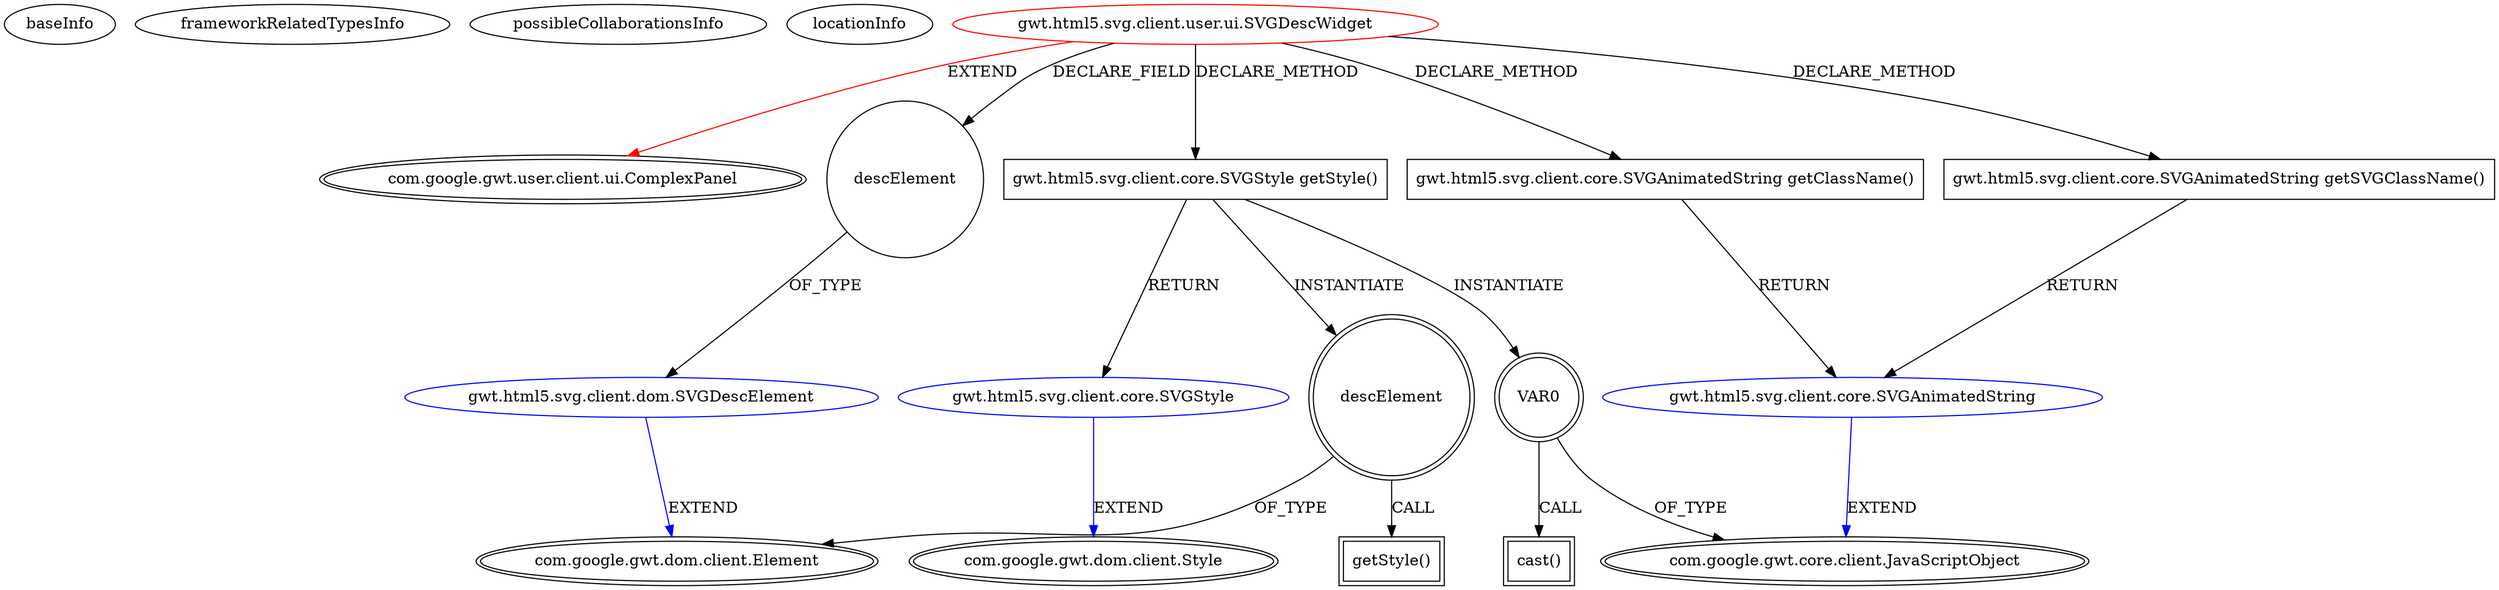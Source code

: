 digraph {
baseInfo[graphId=3999,category="extension_graph",isAnonymous=false,possibleRelation=true]
frameworkRelatedTypesInfo[0="com.google.gwt.user.client.ui.ComplexPanel"]
possibleCollaborationsInfo[0="3999~FIELD_DECLARATION-~com.google.gwt.user.client.ui.ComplexPanel ~com.google.gwt.dom.client.Element ~false~false",1="3999~CLIENT_METHOD_DECLARATION-RETURN_TYPE-~com.google.gwt.user.client.ui.ComplexPanel ~com.google.gwt.dom.client.Style ~false~false",2="3999~CLIENT_METHOD_DECLARATION-RETURN_TYPE-CLIENT_METHOD_DECLARATION-RETURN_TYPE-~com.google.gwt.user.client.ui.ComplexPanel ~com.google.gwt.core.client.JavaScriptObject ~false~false"]
locationInfo[projectName="mguiral-GwtSvgLib",filePath="/mguiral-GwtSvgLib/GwtSvgLib-master/src/gwt/html5/svg/client/user/ui/SVGDescWidget.java",contextSignature="SVGDescWidget",graphId="3999"]
0[label="gwt.html5.svg.client.user.ui.SVGDescWidget",vertexType="ROOT_CLIENT_CLASS_DECLARATION",isFrameworkType=false,color=red]
1[label="com.google.gwt.user.client.ui.ComplexPanel",vertexType="FRAMEWORK_CLASS_TYPE",isFrameworkType=true,peripheries=2]
2[label="descElement",vertexType="FIELD_DECLARATION",isFrameworkType=false,shape=circle]
3[label="gwt.html5.svg.client.dom.SVGDescElement",vertexType="REFERENCE_CLIENT_CLASS_DECLARATION",isFrameworkType=false,color=blue]
4[label="com.google.gwt.dom.client.Element",vertexType="FRAMEWORK_CLASS_TYPE",isFrameworkType=true,peripheries=2]
5[label="gwt.html5.svg.client.core.SVGAnimatedString getClassName()",vertexType="CLIENT_METHOD_DECLARATION",isFrameworkType=false,shape=box]
6[label="gwt.html5.svg.client.core.SVGAnimatedString",vertexType="REFERENCE_CLIENT_CLASS_DECLARATION",isFrameworkType=false,color=blue]
7[label="com.google.gwt.core.client.JavaScriptObject",vertexType="FRAMEWORK_CLASS_TYPE",isFrameworkType=true,peripheries=2]
8[label="gwt.html5.svg.client.core.SVGStyle getStyle()",vertexType="CLIENT_METHOD_DECLARATION",isFrameworkType=false,shape=box]
9[label="gwt.html5.svg.client.core.SVGStyle",vertexType="REFERENCE_CLIENT_CLASS_DECLARATION",isFrameworkType=false,color=blue]
10[label="com.google.gwt.dom.client.Style",vertexType="FRAMEWORK_CLASS_TYPE",isFrameworkType=true,peripheries=2]
11[label="VAR0",vertexType="VARIABLE_EXPRESION",isFrameworkType=true,peripheries=2,shape=circle]
12[label="cast()",vertexType="INSIDE_CALL",isFrameworkType=true,peripheries=2,shape=box]
14[label="descElement",vertexType="VARIABLE_EXPRESION",isFrameworkType=true,peripheries=2,shape=circle]
15[label="getStyle()",vertexType="INSIDE_CALL",isFrameworkType=true,peripheries=2,shape=box]
18[label="gwt.html5.svg.client.core.SVGAnimatedString getSVGClassName()",vertexType="CLIENT_METHOD_DECLARATION",isFrameworkType=false,shape=box]
0->1[label="EXTEND",color=red]
0->2[label="DECLARE_FIELD"]
3->4[label="EXTEND",color=blue]
2->3[label="OF_TYPE"]
0->5[label="DECLARE_METHOD"]
6->7[label="EXTEND",color=blue]
5->6[label="RETURN"]
0->8[label="DECLARE_METHOD"]
9->10[label="EXTEND",color=blue]
8->9[label="RETURN"]
8->11[label="INSTANTIATE"]
11->7[label="OF_TYPE"]
11->12[label="CALL"]
8->14[label="INSTANTIATE"]
14->4[label="OF_TYPE"]
14->15[label="CALL"]
0->18[label="DECLARE_METHOD"]
18->6[label="RETURN"]
}
